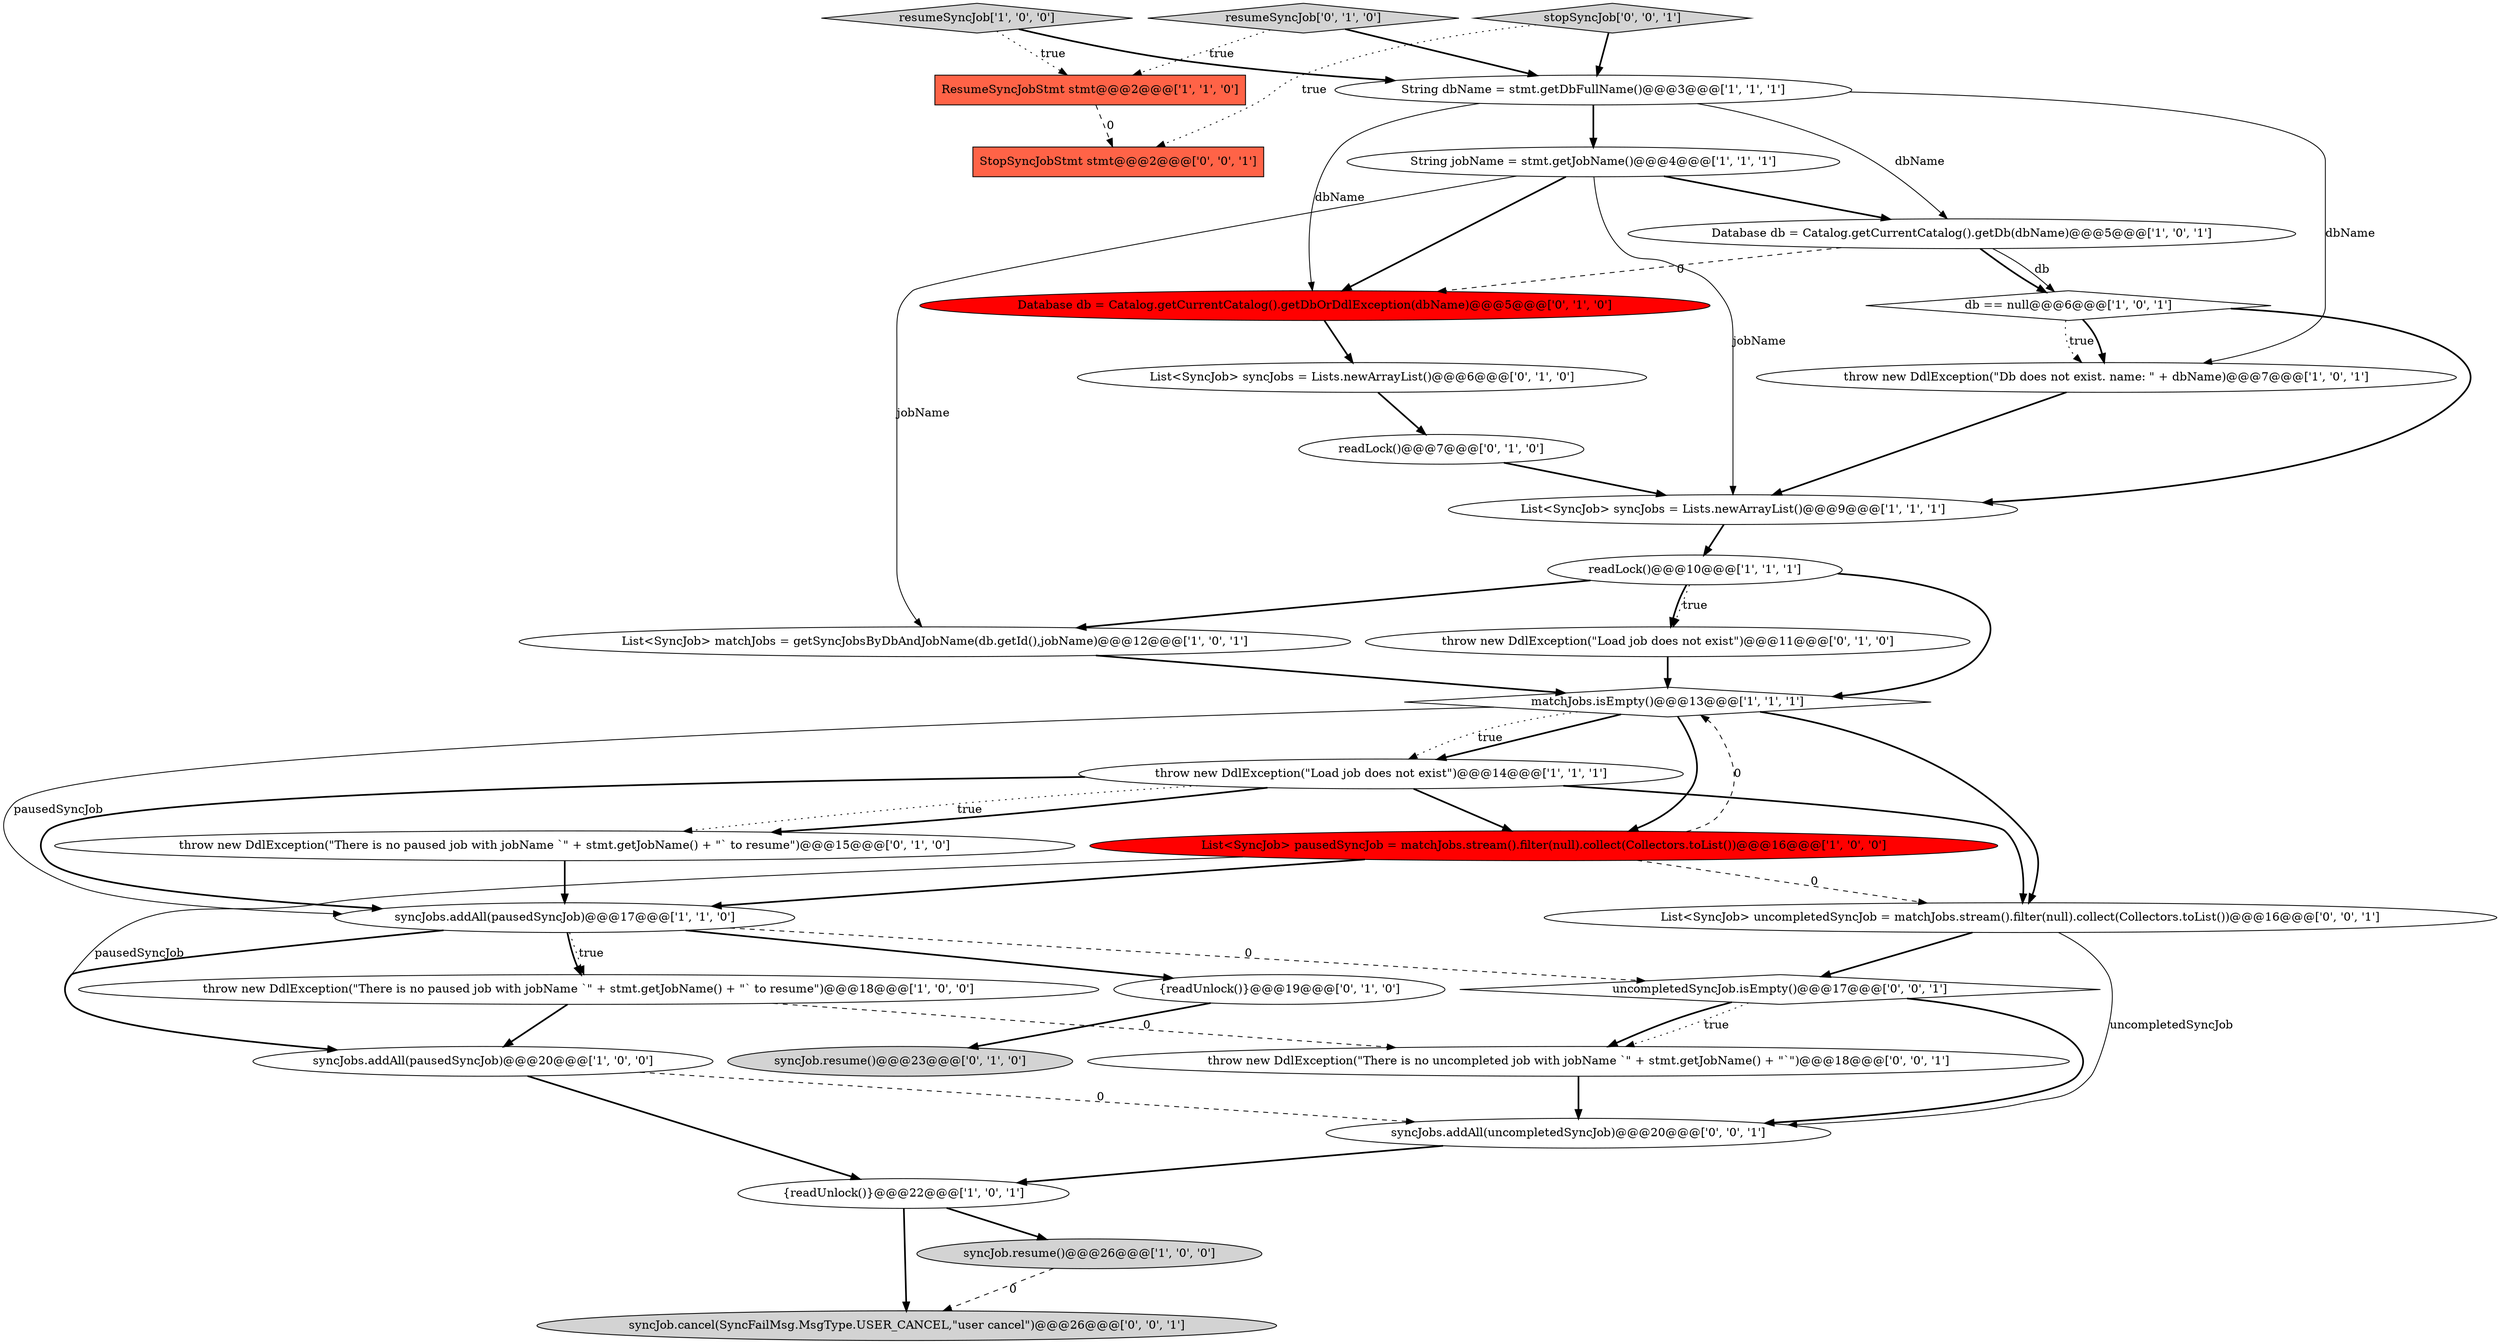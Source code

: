 digraph {
29 [style = filled, label = "StopSyncJobStmt stmt@@@2@@@['0', '0', '1']", fillcolor = tomato, shape = box image = "AAA0AAABBB3BBB"];
11 [style = filled, label = "List<SyncJob> matchJobs = getSyncJobsByDbAndJobName(db.getId(),jobName)@@@12@@@['1', '0', '1']", fillcolor = white, shape = ellipse image = "AAA0AAABBB1BBB"];
9 [style = filled, label = "Database db = Catalog.getCurrentCatalog().getDb(dbName)@@@5@@@['1', '0', '1']", fillcolor = white, shape = ellipse image = "AAA0AAABBB1BBB"];
16 [style = filled, label = "{readUnlock()}@@@22@@@['1', '0', '1']", fillcolor = white, shape = ellipse image = "AAA0AAABBB1BBB"];
7 [style = filled, label = "List<SyncJob> syncJobs = Lists.newArrayList()@@@9@@@['1', '1', '1']", fillcolor = white, shape = ellipse image = "AAA0AAABBB1BBB"];
12 [style = filled, label = "String dbName = stmt.getDbFullName()@@@3@@@['1', '1', '1']", fillcolor = white, shape = ellipse image = "AAA0AAABBB1BBB"];
27 [style = filled, label = "uncompletedSyncJob.isEmpty()@@@17@@@['0', '0', '1']", fillcolor = white, shape = diamond image = "AAA0AAABBB3BBB"];
0 [style = filled, label = "List<SyncJob> pausedSyncJob = matchJobs.stream().filter(null).collect(Collectors.toList())@@@16@@@['1', '0', '0']", fillcolor = red, shape = ellipse image = "AAA1AAABBB1BBB"];
10 [style = filled, label = "syncJob.resume()@@@26@@@['1', '0', '0']", fillcolor = lightgray, shape = ellipse image = "AAA0AAABBB1BBB"];
13 [style = filled, label = "ResumeSyncJobStmt stmt@@@2@@@['1', '1', '0']", fillcolor = tomato, shape = box image = "AAA0AAABBB1BBB"];
15 [style = filled, label = "syncJobs.addAll(pausedSyncJob)@@@20@@@['1', '0', '0']", fillcolor = white, shape = ellipse image = "AAA0AAABBB1BBB"];
6 [style = filled, label = "db == null@@@6@@@['1', '0', '1']", fillcolor = white, shape = diamond image = "AAA0AAABBB1BBB"];
19 [style = filled, label = "List<SyncJob> syncJobs = Lists.newArrayList()@@@6@@@['0', '1', '0']", fillcolor = white, shape = ellipse image = "AAA0AAABBB2BBB"];
23 [style = filled, label = "throw new DdlException(\"There is no paused job with jobName `\" + stmt.getJobName() + \"` to resume\")@@@15@@@['0', '1', '0']", fillcolor = white, shape = ellipse image = "AAA0AAABBB2BBB"];
28 [style = filled, label = "stopSyncJob['0', '0', '1']", fillcolor = lightgray, shape = diamond image = "AAA0AAABBB3BBB"];
30 [style = filled, label = "throw new DdlException(\"There is no uncompleted job with jobName `\" + stmt.getJobName() + \"`\")@@@18@@@['0', '0', '1']", fillcolor = white, shape = ellipse image = "AAA0AAABBB3BBB"];
8 [style = filled, label = "throw new DdlException(\"Db does not exist. name: \" + dbName)@@@7@@@['1', '0', '1']", fillcolor = white, shape = ellipse image = "AAA0AAABBB1BBB"];
24 [style = filled, label = "syncJob.resume()@@@23@@@['0', '1', '0']", fillcolor = lightgray, shape = ellipse image = "AAA0AAABBB2BBB"];
2 [style = filled, label = "String jobName = stmt.getJobName()@@@4@@@['1', '1', '1']", fillcolor = white, shape = ellipse image = "AAA0AAABBB1BBB"];
17 [style = filled, label = "resumeSyncJob['1', '0', '0']", fillcolor = lightgray, shape = diamond image = "AAA0AAABBB1BBB"];
22 [style = filled, label = "{readUnlock()}@@@19@@@['0', '1', '0']", fillcolor = white, shape = ellipse image = "AAA0AAABBB2BBB"];
18 [style = filled, label = "readLock()@@@7@@@['0', '1', '0']", fillcolor = white, shape = ellipse image = "AAA0AAABBB2BBB"];
21 [style = filled, label = "throw new DdlException(\"Load job does not exist\")@@@11@@@['0', '1', '0']", fillcolor = white, shape = ellipse image = "AAA0AAABBB2BBB"];
26 [style = filled, label = "List<SyncJob> uncompletedSyncJob = matchJobs.stream().filter(null).collect(Collectors.toList())@@@16@@@['0', '0', '1']", fillcolor = white, shape = ellipse image = "AAA0AAABBB3BBB"];
20 [style = filled, label = "Database db = Catalog.getCurrentCatalog().getDbOrDdlException(dbName)@@@5@@@['0', '1', '0']", fillcolor = red, shape = ellipse image = "AAA1AAABBB2BBB"];
25 [style = filled, label = "resumeSyncJob['0', '1', '0']", fillcolor = lightgray, shape = diamond image = "AAA0AAABBB2BBB"];
14 [style = filled, label = "throw new DdlException(\"There is no paused job with jobName `\" + stmt.getJobName() + \"` to resume\")@@@18@@@['1', '0', '0']", fillcolor = white, shape = ellipse image = "AAA0AAABBB1BBB"];
1 [style = filled, label = "syncJobs.addAll(pausedSyncJob)@@@17@@@['1', '1', '0']", fillcolor = white, shape = ellipse image = "AAA0AAABBB1BBB"];
32 [style = filled, label = "syncJob.cancel(SyncFailMsg.MsgType.USER_CANCEL,\"user cancel\")@@@26@@@['0', '0', '1']", fillcolor = lightgray, shape = ellipse image = "AAA0AAABBB3BBB"];
5 [style = filled, label = "throw new DdlException(\"Load job does not exist\")@@@14@@@['1', '1', '1']", fillcolor = white, shape = ellipse image = "AAA0AAABBB1BBB"];
31 [style = filled, label = "syncJobs.addAll(uncompletedSyncJob)@@@20@@@['0', '0', '1']", fillcolor = white, shape = ellipse image = "AAA0AAABBB3BBB"];
3 [style = filled, label = "matchJobs.isEmpty()@@@13@@@['1', '1', '1']", fillcolor = white, shape = diamond image = "AAA0AAABBB1BBB"];
4 [style = filled, label = "readLock()@@@10@@@['1', '1', '1']", fillcolor = white, shape = ellipse image = "AAA0AAABBB1BBB"];
2->7 [style = solid, label="jobName"];
9->20 [style = dashed, label="0"];
9->6 [style = solid, label="db"];
4->3 [style = bold, label=""];
2->20 [style = bold, label=""];
19->18 [style = bold, label=""];
12->9 [style = solid, label="dbName"];
2->11 [style = solid, label="jobName"];
0->3 [style = dashed, label="0"];
5->23 [style = bold, label=""];
16->10 [style = bold, label=""];
31->16 [style = bold, label=""];
13->29 [style = dashed, label="0"];
1->27 [style = dashed, label="0"];
1->15 [style = bold, label=""];
27->30 [style = bold, label=""];
5->23 [style = dotted, label="true"];
4->21 [style = bold, label=""];
3->26 [style = bold, label=""];
5->26 [style = bold, label=""];
27->31 [style = bold, label=""];
0->15 [style = solid, label="pausedSyncJob"];
16->32 [style = bold, label=""];
0->26 [style = dashed, label="0"];
12->20 [style = solid, label="dbName"];
2->9 [style = bold, label=""];
7->4 [style = bold, label=""];
28->12 [style = bold, label=""];
1->14 [style = dotted, label="true"];
25->13 [style = dotted, label="true"];
15->16 [style = bold, label=""];
3->0 [style = bold, label=""];
8->7 [style = bold, label=""];
9->6 [style = bold, label=""];
1->22 [style = bold, label=""];
28->29 [style = dotted, label="true"];
4->21 [style = dotted, label="true"];
5->1 [style = bold, label=""];
26->27 [style = bold, label=""];
12->2 [style = bold, label=""];
3->5 [style = bold, label=""];
17->12 [style = bold, label=""];
3->5 [style = dotted, label="true"];
27->30 [style = dotted, label="true"];
10->32 [style = dashed, label="0"];
5->0 [style = bold, label=""];
12->8 [style = solid, label="dbName"];
11->3 [style = bold, label=""];
25->12 [style = bold, label=""];
30->31 [style = bold, label=""];
6->8 [style = dotted, label="true"];
0->1 [style = bold, label=""];
14->30 [style = dashed, label="0"];
6->8 [style = bold, label=""];
15->31 [style = dashed, label="0"];
23->1 [style = bold, label=""];
1->14 [style = bold, label=""];
14->15 [style = bold, label=""];
22->24 [style = bold, label=""];
6->7 [style = bold, label=""];
4->11 [style = bold, label=""];
20->19 [style = bold, label=""];
18->7 [style = bold, label=""];
17->13 [style = dotted, label="true"];
3->1 [style = solid, label="pausedSyncJob"];
26->31 [style = solid, label="uncompletedSyncJob"];
21->3 [style = bold, label=""];
}
